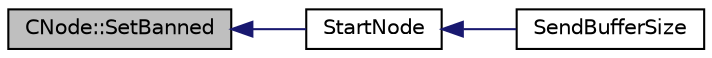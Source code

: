digraph "CNode::SetBanned"
{
  edge [fontname="Helvetica",fontsize="10",labelfontname="Helvetica",labelfontsize="10"];
  node [fontname="Helvetica",fontsize="10",shape=record];
  rankdir="LR";
  Node242 [label="CNode::SetBanned",height=0.2,width=0.4,color="black", fillcolor="grey75", style="filled", fontcolor="black"];
  Node242 -> Node243 [dir="back",color="midnightblue",fontsize="10",style="solid",fontname="Helvetica"];
  Node243 [label="StartNode",height=0.2,width=0.4,color="black", fillcolor="white", style="filled",URL="$net_8h.html#a9396d8054e8f74959e9391871aaddde0"];
  Node243 -> Node244 [dir="back",color="midnightblue",fontsize="10",style="solid",fontname="Helvetica"];
  Node244 [label="SendBufferSize",height=0.2,width=0.4,color="black", fillcolor="white", style="filled",URL="$net_8h.html#a13f289d6233bd32b78a38793f76bdccb"];
}
